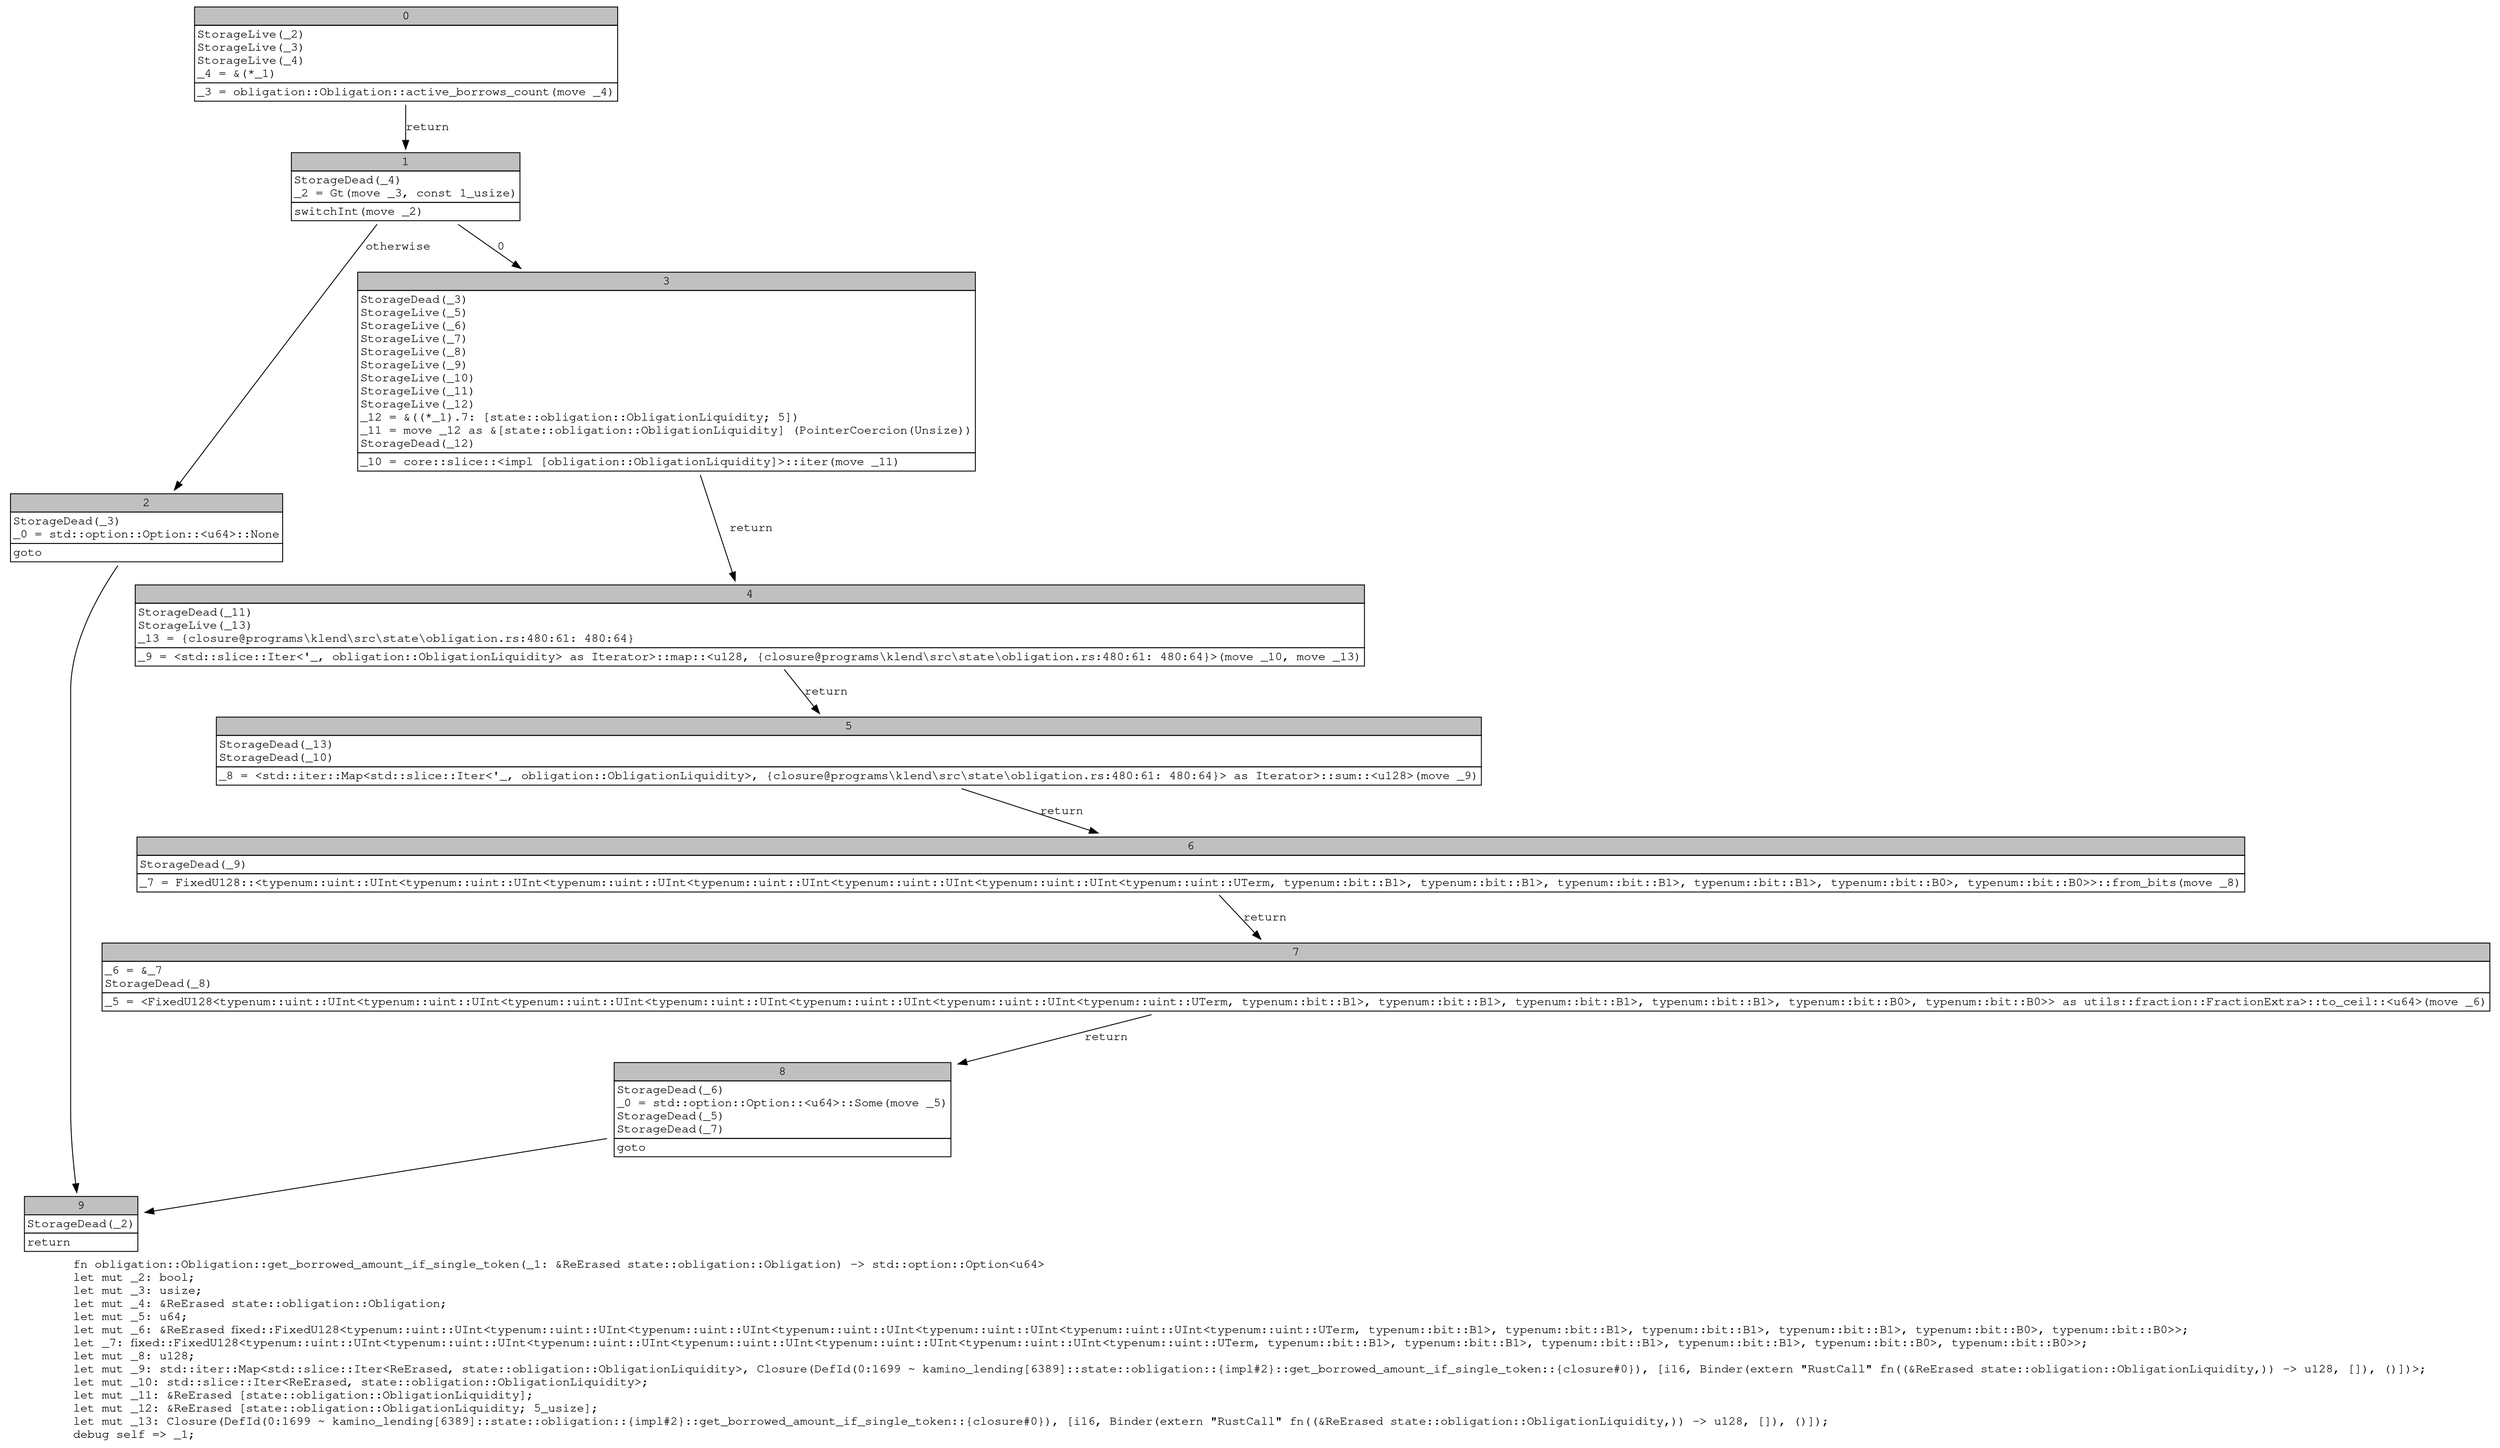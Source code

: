 digraph Mir_0_1698 {
    graph [fontname="Courier, monospace"];
    node [fontname="Courier, monospace"];
    edge [fontname="Courier, monospace"];
    label=<fn obligation::Obligation::get_borrowed_amount_if_single_token(_1: &amp;ReErased state::obligation::Obligation) -&gt; std::option::Option&lt;u64&gt;<br align="left"/>let mut _2: bool;<br align="left"/>let mut _3: usize;<br align="left"/>let mut _4: &amp;ReErased state::obligation::Obligation;<br align="left"/>let mut _5: u64;<br align="left"/>let mut _6: &amp;ReErased fixed::FixedU128&lt;typenum::uint::UInt&lt;typenum::uint::UInt&lt;typenum::uint::UInt&lt;typenum::uint::UInt&lt;typenum::uint::UInt&lt;typenum::uint::UInt&lt;typenum::uint::UTerm, typenum::bit::B1&gt;, typenum::bit::B1&gt;, typenum::bit::B1&gt;, typenum::bit::B1&gt;, typenum::bit::B0&gt;, typenum::bit::B0&gt;&gt;;<br align="left"/>let _7: fixed::FixedU128&lt;typenum::uint::UInt&lt;typenum::uint::UInt&lt;typenum::uint::UInt&lt;typenum::uint::UInt&lt;typenum::uint::UInt&lt;typenum::uint::UInt&lt;typenum::uint::UTerm, typenum::bit::B1&gt;, typenum::bit::B1&gt;, typenum::bit::B1&gt;, typenum::bit::B1&gt;, typenum::bit::B0&gt;, typenum::bit::B0&gt;&gt;;<br align="left"/>let mut _8: u128;<br align="left"/>let mut _9: std::iter::Map&lt;std::slice::Iter&lt;ReErased, state::obligation::ObligationLiquidity&gt;, Closure(DefId(0:1699 ~ kamino_lending[6389]::state::obligation::{impl#2}::get_borrowed_amount_if_single_token::{closure#0}), [i16, Binder(extern &quot;RustCall&quot; fn((&amp;ReErased state::obligation::ObligationLiquidity,)) -&gt; u128, []), ()])&gt;;<br align="left"/>let mut _10: std::slice::Iter&lt;ReErased, state::obligation::ObligationLiquidity&gt;;<br align="left"/>let mut _11: &amp;ReErased [state::obligation::ObligationLiquidity];<br align="left"/>let mut _12: &amp;ReErased [state::obligation::ObligationLiquidity; 5_usize];<br align="left"/>let mut _13: Closure(DefId(0:1699 ~ kamino_lending[6389]::state::obligation::{impl#2}::get_borrowed_amount_if_single_token::{closure#0}), [i16, Binder(extern &quot;RustCall&quot; fn((&amp;ReErased state::obligation::ObligationLiquidity,)) -&gt; u128, []), ()]);<br align="left"/>debug self =&gt; _1;<br align="left"/>>;
    bb0__0_1698 [shape="none", label=<<table border="0" cellborder="1" cellspacing="0"><tr><td bgcolor="gray" align="center" colspan="1">0</td></tr><tr><td align="left" balign="left">StorageLive(_2)<br/>StorageLive(_3)<br/>StorageLive(_4)<br/>_4 = &amp;(*_1)<br/></td></tr><tr><td align="left">_3 = obligation::Obligation::active_borrows_count(move _4)</td></tr></table>>];
    bb1__0_1698 [shape="none", label=<<table border="0" cellborder="1" cellspacing="0"><tr><td bgcolor="gray" align="center" colspan="1">1</td></tr><tr><td align="left" balign="left">StorageDead(_4)<br/>_2 = Gt(move _3, const 1_usize)<br/></td></tr><tr><td align="left">switchInt(move _2)</td></tr></table>>];
    bb2__0_1698 [shape="none", label=<<table border="0" cellborder="1" cellspacing="0"><tr><td bgcolor="gray" align="center" colspan="1">2</td></tr><tr><td align="left" balign="left">StorageDead(_3)<br/>_0 = std::option::Option::&lt;u64&gt;::None<br/></td></tr><tr><td align="left">goto</td></tr></table>>];
    bb3__0_1698 [shape="none", label=<<table border="0" cellborder="1" cellspacing="0"><tr><td bgcolor="gray" align="center" colspan="1">3</td></tr><tr><td align="left" balign="left">StorageDead(_3)<br/>StorageLive(_5)<br/>StorageLive(_6)<br/>StorageLive(_7)<br/>StorageLive(_8)<br/>StorageLive(_9)<br/>StorageLive(_10)<br/>StorageLive(_11)<br/>StorageLive(_12)<br/>_12 = &amp;((*_1).7: [state::obligation::ObligationLiquidity; 5])<br/>_11 = move _12 as &amp;[state::obligation::ObligationLiquidity] (PointerCoercion(Unsize))<br/>StorageDead(_12)<br/></td></tr><tr><td align="left">_10 = core::slice::&lt;impl [obligation::ObligationLiquidity]&gt;::iter(move _11)</td></tr></table>>];
    bb4__0_1698 [shape="none", label=<<table border="0" cellborder="1" cellspacing="0"><tr><td bgcolor="gray" align="center" colspan="1">4</td></tr><tr><td align="left" balign="left">StorageDead(_11)<br/>StorageLive(_13)<br/>_13 = {closure@programs\klend\src\state\obligation.rs:480:61: 480:64}<br/></td></tr><tr><td align="left">_9 = &lt;std::slice::Iter&lt;'_, obligation::ObligationLiquidity&gt; as Iterator&gt;::map::&lt;u128, {closure@programs\klend\src\state\obligation.rs:480:61: 480:64}&gt;(move _10, move _13)</td></tr></table>>];
    bb5__0_1698 [shape="none", label=<<table border="0" cellborder="1" cellspacing="0"><tr><td bgcolor="gray" align="center" colspan="1">5</td></tr><tr><td align="left" balign="left">StorageDead(_13)<br/>StorageDead(_10)<br/></td></tr><tr><td align="left">_8 = &lt;std::iter::Map&lt;std::slice::Iter&lt;'_, obligation::ObligationLiquidity&gt;, {closure@programs\klend\src\state\obligation.rs:480:61: 480:64}&gt; as Iterator&gt;::sum::&lt;u128&gt;(move _9)</td></tr></table>>];
    bb6__0_1698 [shape="none", label=<<table border="0" cellborder="1" cellspacing="0"><tr><td bgcolor="gray" align="center" colspan="1">6</td></tr><tr><td align="left" balign="left">StorageDead(_9)<br/></td></tr><tr><td align="left">_7 = FixedU128::&lt;typenum::uint::UInt&lt;typenum::uint::UInt&lt;typenum::uint::UInt&lt;typenum::uint::UInt&lt;typenum::uint::UInt&lt;typenum::uint::UInt&lt;typenum::uint::UTerm, typenum::bit::B1&gt;, typenum::bit::B1&gt;, typenum::bit::B1&gt;, typenum::bit::B1&gt;, typenum::bit::B0&gt;, typenum::bit::B0&gt;&gt;::from_bits(move _8)</td></tr></table>>];
    bb7__0_1698 [shape="none", label=<<table border="0" cellborder="1" cellspacing="0"><tr><td bgcolor="gray" align="center" colspan="1">7</td></tr><tr><td align="left" balign="left">_6 = &amp;_7<br/>StorageDead(_8)<br/></td></tr><tr><td align="left">_5 = &lt;FixedU128&lt;typenum::uint::UInt&lt;typenum::uint::UInt&lt;typenum::uint::UInt&lt;typenum::uint::UInt&lt;typenum::uint::UInt&lt;typenum::uint::UInt&lt;typenum::uint::UTerm, typenum::bit::B1&gt;, typenum::bit::B1&gt;, typenum::bit::B1&gt;, typenum::bit::B1&gt;, typenum::bit::B0&gt;, typenum::bit::B0&gt;&gt; as utils::fraction::FractionExtra&gt;::to_ceil::&lt;u64&gt;(move _6)</td></tr></table>>];
    bb8__0_1698 [shape="none", label=<<table border="0" cellborder="1" cellspacing="0"><tr><td bgcolor="gray" align="center" colspan="1">8</td></tr><tr><td align="left" balign="left">StorageDead(_6)<br/>_0 = std::option::Option::&lt;u64&gt;::Some(move _5)<br/>StorageDead(_5)<br/>StorageDead(_7)<br/></td></tr><tr><td align="left">goto</td></tr></table>>];
    bb9__0_1698 [shape="none", label=<<table border="0" cellborder="1" cellspacing="0"><tr><td bgcolor="gray" align="center" colspan="1">9</td></tr><tr><td align="left" balign="left">StorageDead(_2)<br/></td></tr><tr><td align="left">return</td></tr></table>>];
    bb0__0_1698 -> bb1__0_1698 [label="return"];
    bb1__0_1698 -> bb3__0_1698 [label="0"];
    bb1__0_1698 -> bb2__0_1698 [label="otherwise"];
    bb2__0_1698 -> bb9__0_1698 [label=""];
    bb3__0_1698 -> bb4__0_1698 [label="return"];
    bb4__0_1698 -> bb5__0_1698 [label="return"];
    bb5__0_1698 -> bb6__0_1698 [label="return"];
    bb6__0_1698 -> bb7__0_1698 [label="return"];
    bb7__0_1698 -> bb8__0_1698 [label="return"];
    bb8__0_1698 -> bb9__0_1698 [label=""];
}
